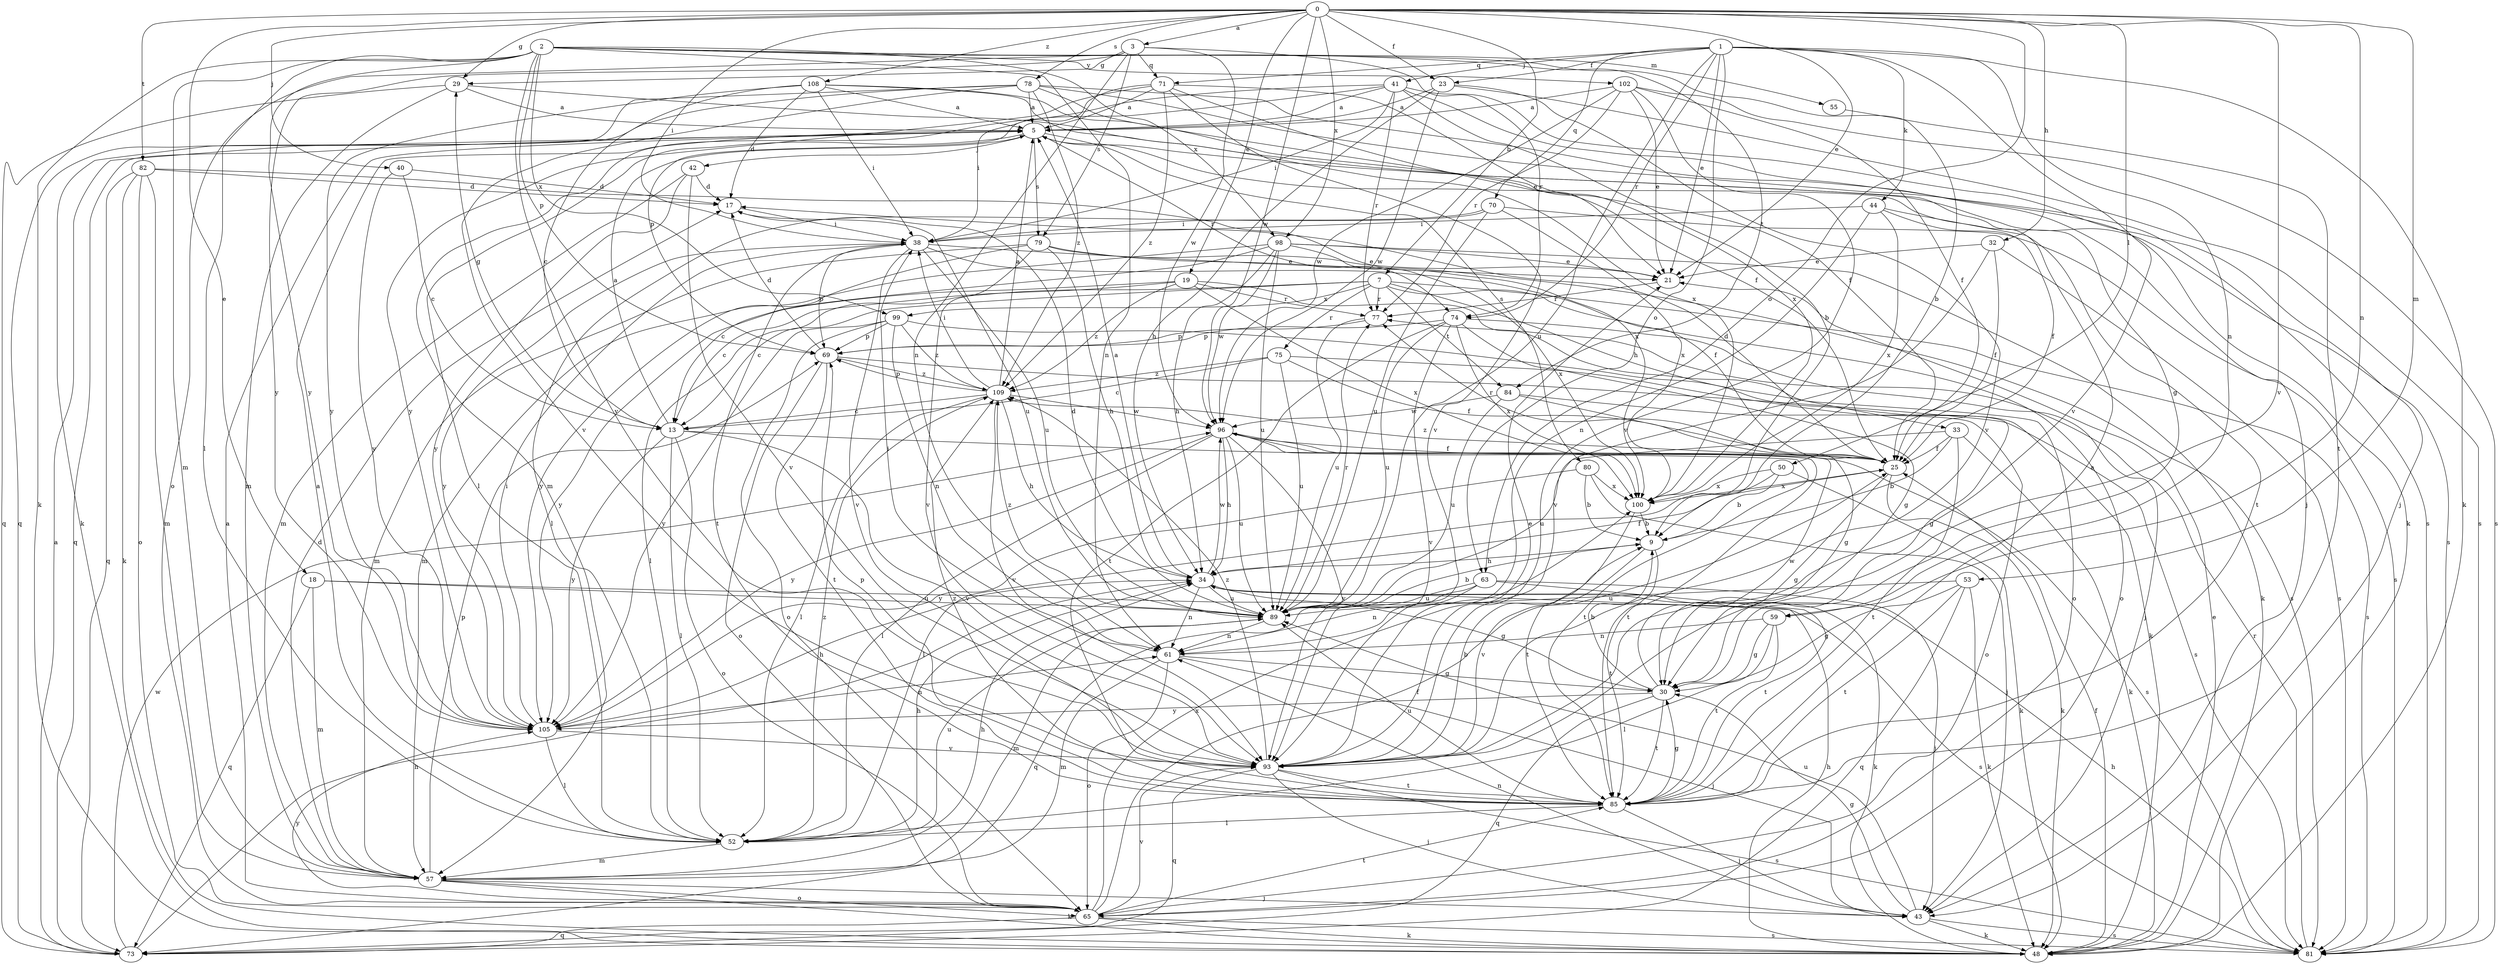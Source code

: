 strict digraph  {
0;
1;
2;
3;
5;
7;
9;
13;
17;
18;
19;
21;
23;
25;
29;
30;
32;
33;
34;
38;
40;
41;
42;
43;
44;
48;
50;
52;
53;
55;
57;
59;
61;
63;
65;
69;
70;
71;
73;
74;
75;
77;
78;
79;
80;
81;
82;
84;
85;
89;
93;
96;
98;
99;
100;
102;
105;
108;
109;
0 -> 3  [label=a];
0 -> 7  [label=b];
0 -> 18  [label=e];
0 -> 19  [label=e];
0 -> 21  [label=e];
0 -> 23  [label=f];
0 -> 29  [label=g];
0 -> 32  [label=h];
0 -> 38  [label=i];
0 -> 40  [label=j];
0 -> 50  [label=l];
0 -> 53  [label=m];
0 -> 59  [label=n];
0 -> 63  [label=o];
0 -> 78  [label=s];
0 -> 82  [label=t];
0 -> 93  [label=v];
0 -> 96  [label=w];
0 -> 98  [label=x];
0 -> 108  [label=z];
1 -> 21  [label=e];
1 -> 23  [label=f];
1 -> 41  [label=j];
1 -> 44  [label=k];
1 -> 48  [label=k];
1 -> 59  [label=n];
1 -> 63  [label=o];
1 -> 70  [label=q];
1 -> 71  [label=q];
1 -> 74  [label=r];
1 -> 89  [label=u];
1 -> 93  [label=v];
2 -> 9  [label=b];
2 -> 48  [label=k];
2 -> 52  [label=l];
2 -> 55  [label=m];
2 -> 57  [label=m];
2 -> 61  [label=n];
2 -> 69  [label=p];
2 -> 84  [label=t];
2 -> 93  [label=v];
2 -> 98  [label=x];
2 -> 99  [label=x];
2 -> 102  [label=y];
2 -> 105  [label=y];
3 -> 29  [label=g];
3 -> 61  [label=n];
3 -> 65  [label=o];
3 -> 71  [label=q];
3 -> 74  [label=r];
3 -> 79  [label=s];
3 -> 96  [label=w];
3 -> 105  [label=y];
5 -> 42  [label=j];
5 -> 52  [label=l];
5 -> 73  [label=q];
5 -> 74  [label=r];
5 -> 79  [label=s];
5 -> 80  [label=s];
5 -> 81  [label=s];
7 -> 13  [label=c];
7 -> 33  [label=h];
7 -> 52  [label=l];
7 -> 65  [label=o];
7 -> 75  [label=r];
7 -> 77  [label=r];
7 -> 81  [label=s];
7 -> 84  [label=t];
7 -> 99  [label=x];
9 -> 34  [label=h];
9 -> 85  [label=t];
9 -> 93  [label=v];
13 -> 5  [label=a];
13 -> 29  [label=g];
13 -> 52  [label=l];
13 -> 65  [label=o];
13 -> 85  [label=t];
13 -> 93  [label=v];
13 -> 105  [label=y];
17 -> 38  [label=i];
17 -> 89  [label=u];
18 -> 57  [label=m];
18 -> 73  [label=q];
18 -> 81  [label=s];
18 -> 89  [label=u];
19 -> 13  [label=c];
19 -> 65  [label=o];
19 -> 77  [label=r];
19 -> 100  [label=x];
19 -> 105  [label=y];
19 -> 109  [label=z];
21 -> 77  [label=r];
23 -> 5  [label=a];
23 -> 34  [label=h];
23 -> 81  [label=s];
23 -> 93  [label=v];
23 -> 96  [label=w];
25 -> 17  [label=d];
25 -> 30  [label=g];
25 -> 48  [label=k];
25 -> 77  [label=r];
25 -> 100  [label=x];
25 -> 109  [label=z];
29 -> 5  [label=a];
29 -> 30  [label=g];
29 -> 57  [label=m];
29 -> 73  [label=q];
30 -> 9  [label=b];
30 -> 73  [label=q];
30 -> 85  [label=t];
30 -> 96  [label=w];
30 -> 105  [label=y];
32 -> 21  [label=e];
32 -> 25  [label=f];
32 -> 81  [label=s];
32 -> 93  [label=v];
33 -> 9  [label=b];
33 -> 25  [label=f];
33 -> 48  [label=k];
33 -> 85  [label=t];
33 -> 89  [label=u];
34 -> 5  [label=a];
34 -> 25  [label=f];
34 -> 30  [label=g];
34 -> 48  [label=k];
34 -> 61  [label=n];
34 -> 89  [label=u];
34 -> 96  [label=w];
38 -> 21  [label=e];
38 -> 25  [label=f];
38 -> 69  [label=p];
38 -> 85  [label=t];
38 -> 89  [label=u];
38 -> 93  [label=v];
38 -> 105  [label=y];
40 -> 13  [label=c];
40 -> 17  [label=d];
40 -> 105  [label=y];
41 -> 5  [label=a];
41 -> 9  [label=b];
41 -> 38  [label=i];
41 -> 43  [label=j];
41 -> 48  [label=k];
41 -> 57  [label=m];
41 -> 69  [label=p];
41 -> 77  [label=r];
42 -> 17  [label=d];
42 -> 57  [label=m];
42 -> 93  [label=v];
42 -> 105  [label=y];
43 -> 30  [label=g];
43 -> 48  [label=k];
43 -> 61  [label=n];
43 -> 81  [label=s];
43 -> 89  [label=u];
44 -> 25  [label=f];
44 -> 38  [label=i];
44 -> 61  [label=n];
44 -> 85  [label=t];
44 -> 100  [label=x];
48 -> 21  [label=e];
48 -> 25  [label=f];
48 -> 34  [label=h];
50 -> 9  [label=b];
50 -> 48  [label=k];
50 -> 52  [label=l];
50 -> 100  [label=x];
52 -> 5  [label=a];
52 -> 34  [label=h];
52 -> 57  [label=m];
52 -> 89  [label=u];
52 -> 109  [label=z];
53 -> 30  [label=g];
53 -> 48  [label=k];
53 -> 73  [label=q];
53 -> 85  [label=t];
53 -> 89  [label=u];
55 -> 85  [label=t];
57 -> 17  [label=d];
57 -> 34  [label=h];
57 -> 43  [label=j];
57 -> 48  [label=k];
57 -> 65  [label=o];
57 -> 69  [label=p];
59 -> 30  [label=g];
59 -> 52  [label=l];
59 -> 61  [label=n];
59 -> 85  [label=t];
61 -> 30  [label=g];
61 -> 38  [label=i];
61 -> 43  [label=j];
61 -> 57  [label=m];
61 -> 65  [label=o];
63 -> 43  [label=j];
63 -> 61  [label=n];
63 -> 73  [label=q];
63 -> 85  [label=t];
63 -> 89  [label=u];
65 -> 5  [label=a];
65 -> 25  [label=f];
65 -> 48  [label=k];
65 -> 73  [label=q];
65 -> 81  [label=s];
65 -> 85  [label=t];
65 -> 93  [label=v];
65 -> 100  [label=x];
65 -> 105  [label=y];
69 -> 17  [label=d];
69 -> 65  [label=o];
69 -> 81  [label=s];
69 -> 85  [label=t];
69 -> 109  [label=z];
70 -> 38  [label=i];
70 -> 52  [label=l];
70 -> 81  [label=s];
70 -> 89  [label=u];
70 -> 100  [label=x];
71 -> 5  [label=a];
71 -> 21  [label=e];
71 -> 38  [label=i];
71 -> 93  [label=v];
71 -> 100  [label=x];
71 -> 105  [label=y];
71 -> 109  [label=z];
73 -> 5  [label=a];
73 -> 34  [label=h];
73 -> 96  [label=w];
74 -> 30  [label=g];
74 -> 43  [label=j];
74 -> 69  [label=p];
74 -> 85  [label=t];
74 -> 89  [label=u];
74 -> 93  [label=v];
74 -> 100  [label=x];
75 -> 13  [label=c];
75 -> 25  [label=f];
75 -> 30  [label=g];
75 -> 89  [label=u];
75 -> 109  [label=z];
77 -> 69  [label=p];
77 -> 89  [label=u];
78 -> 5  [label=a];
78 -> 25  [label=f];
78 -> 43  [label=j];
78 -> 48  [label=k];
78 -> 73  [label=q];
78 -> 81  [label=s];
78 -> 93  [label=v];
78 -> 109  [label=z];
79 -> 21  [label=e];
79 -> 34  [label=h];
79 -> 57  [label=m];
79 -> 81  [label=s];
79 -> 93  [label=v];
79 -> 105  [label=y];
80 -> 9  [label=b];
80 -> 43  [label=j];
80 -> 100  [label=x];
80 -> 105  [label=y];
81 -> 34  [label=h];
81 -> 77  [label=r];
82 -> 17  [label=d];
82 -> 48  [label=k];
82 -> 57  [label=m];
82 -> 65  [label=o];
82 -> 73  [label=q];
82 -> 100  [label=x];
84 -> 30  [label=g];
84 -> 65  [label=o];
84 -> 89  [label=u];
84 -> 96  [label=w];
85 -> 5  [label=a];
85 -> 30  [label=g];
85 -> 43  [label=j];
85 -> 52  [label=l];
85 -> 69  [label=p];
85 -> 89  [label=u];
85 -> 109  [label=z];
89 -> 9  [label=b];
89 -> 17  [label=d];
89 -> 57  [label=m];
89 -> 61  [label=n];
89 -> 77  [label=r];
89 -> 109  [label=z];
93 -> 9  [label=b];
93 -> 21  [label=e];
93 -> 43  [label=j];
93 -> 73  [label=q];
93 -> 81  [label=s];
93 -> 85  [label=t];
93 -> 109  [label=z];
96 -> 25  [label=f];
96 -> 34  [label=h];
96 -> 52  [label=l];
96 -> 81  [label=s];
96 -> 85  [label=t];
96 -> 89  [label=u];
96 -> 93  [label=v];
96 -> 105  [label=y];
98 -> 13  [label=c];
98 -> 21  [label=e];
98 -> 34  [label=h];
98 -> 48  [label=k];
98 -> 57  [label=m];
98 -> 89  [label=u];
98 -> 96  [label=w];
98 -> 100  [label=x];
99 -> 48  [label=k];
99 -> 61  [label=n];
99 -> 65  [label=o];
99 -> 69  [label=p];
99 -> 105  [label=y];
99 -> 109  [label=z];
100 -> 9  [label=b];
100 -> 85  [label=t];
102 -> 5  [label=a];
102 -> 21  [label=e];
102 -> 25  [label=f];
102 -> 77  [label=r];
102 -> 81  [label=s];
102 -> 93  [label=v];
102 -> 96  [label=w];
105 -> 34  [label=h];
105 -> 38  [label=i];
105 -> 52  [label=l];
105 -> 61  [label=n];
105 -> 93  [label=v];
108 -> 5  [label=a];
108 -> 13  [label=c];
108 -> 17  [label=d];
108 -> 25  [label=f];
108 -> 38  [label=i];
108 -> 100  [label=x];
108 -> 105  [label=y];
109 -> 5  [label=a];
109 -> 13  [label=c];
109 -> 34  [label=h];
109 -> 38  [label=i];
109 -> 52  [label=l];
109 -> 69  [label=p];
109 -> 93  [label=v];
109 -> 96  [label=w];
}
